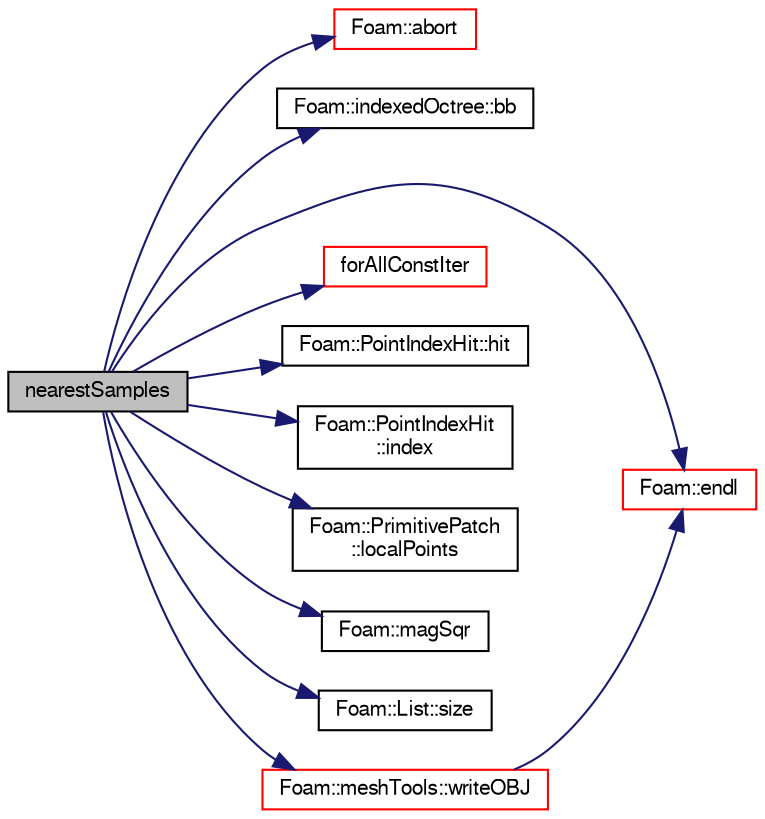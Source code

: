 digraph "nearestSamples"
{
  bgcolor="transparent";
  edge [fontname="FreeSans",fontsize="10",labelfontname="FreeSans",labelfontsize="10"];
  node [fontname="FreeSans",fontsize="10",shape=record];
  rankdir="LR";
  Node1692 [label="nearestSamples",height=0.2,width=0.4,color="black", fillcolor="grey75", style="filled", fontcolor="black"];
  Node1692 -> Node1693 [color="midnightblue",fontsize="10",style="solid",fontname="FreeSans"];
  Node1693 [label="Foam::abort",height=0.2,width=0.4,color="red",URL="$a21124.html#a447107a607d03e417307c203fa5fb44b"];
  Node1692 -> Node1736 [color="midnightblue",fontsize="10",style="solid",fontname="FreeSans"];
  Node1736 [label="Foam::indexedOctree::bb",height=0.2,width=0.4,color="black",URL="$a25026.html#a9edfd134e562753277a5fb7489e59bce",tooltip="Top bounding box. "];
  Node1692 -> Node1701 [color="midnightblue",fontsize="10",style="solid",fontname="FreeSans"];
  Node1701 [label="Foam::endl",height=0.2,width=0.4,color="red",URL="$a21124.html#a2db8fe02a0d3909e9351bb4275b23ce4",tooltip="Add newline and flush stream. "];
  Node1692 -> Node1737 [color="midnightblue",fontsize="10",style="solid",fontname="FreeSans"];
  Node1737 [label="forAllConstIter",height=0.2,width=0.4,color="red",URL="$a38141.html#ae21e2836509b0fa7f7cedf6493b11b09"];
  Node1692 -> Node1996 [color="midnightblue",fontsize="10",style="solid",fontname="FreeSans"];
  Node1996 [label="Foam::PointIndexHit::hit",height=0.2,width=0.4,color="black",URL="$a27566.html#aee8dc30bf27cefe419b15f96e594c155",tooltip="Is there a hit. "];
  Node1692 -> Node1997 [color="midnightblue",fontsize="10",style="solid",fontname="FreeSans"];
  Node1997 [label="Foam::PointIndexHit\l::index",height=0.2,width=0.4,color="black",URL="$a27566.html#a4a438520bb14406481732edc13c119c7",tooltip="Return index. "];
  Node1692 -> Node1998 [color="midnightblue",fontsize="10",style="solid",fontname="FreeSans"];
  Node1998 [label="Foam::PrimitivePatch\l::localPoints",height=0.2,width=0.4,color="black",URL="$a27538.html#aca6c65ee2831bb6795149af7635640a2",tooltip="Return pointField of points in patch. "];
  Node1692 -> Node1999 [color="midnightblue",fontsize="10",style="solid",fontname="FreeSans"];
  Node1999 [label="Foam::magSqr",height=0.2,width=0.4,color="black",URL="$a21124.html#ae6fff2c6981e6d9618aa5038e69def6e"];
  Node1692 -> Node1791 [color="midnightblue",fontsize="10",style="solid",fontname="FreeSans"];
  Node1791 [label="Foam::List::size",height=0.2,width=0.4,color="black",URL="$a25694.html#a8a5f6fa29bd4b500caf186f60245b384",tooltip="Override size to be inconsistent with allocated storage. "];
  Node1692 -> Node2000 [color="midnightblue",fontsize="10",style="solid",fontname="FreeSans"];
  Node2000 [label="Foam::meshTools::writeOBJ",height=0.2,width=0.4,color="red",URL="$a21153.html#afd76c6ccc8ee4a5957f0232218167c17",tooltip="Write obj representation of point. "];
  Node2000 -> Node1701 [color="midnightblue",fontsize="10",style="solid",fontname="FreeSans"];
}
